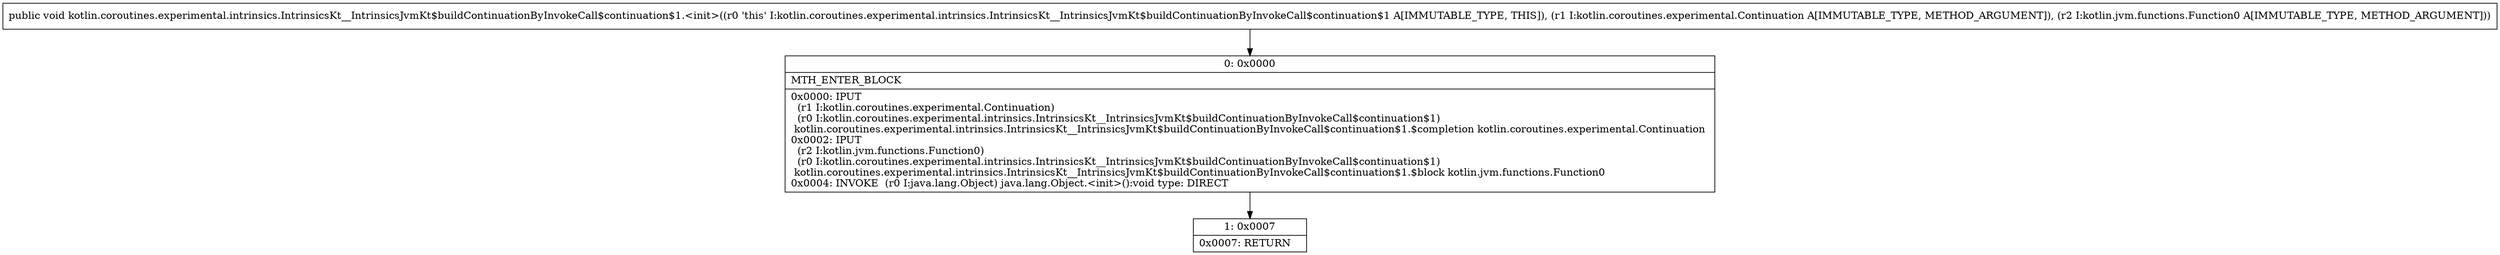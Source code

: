 digraph "CFG forkotlin.coroutines.experimental.intrinsics.IntrinsicsKt__IntrinsicsJvmKt$buildContinuationByInvokeCall$continuation$1.\<init\>(Lkotlin\/coroutines\/experimental\/Continuation;Lkotlin\/jvm\/functions\/Function0;)V" {
Node_0 [shape=record,label="{0\:\ 0x0000|MTH_ENTER_BLOCK\l|0x0000: IPUT  \l  (r1 I:kotlin.coroutines.experimental.Continuation)\l  (r0 I:kotlin.coroutines.experimental.intrinsics.IntrinsicsKt__IntrinsicsJvmKt$buildContinuationByInvokeCall$continuation$1)\l kotlin.coroutines.experimental.intrinsics.IntrinsicsKt__IntrinsicsJvmKt$buildContinuationByInvokeCall$continuation$1.$completion kotlin.coroutines.experimental.Continuation \l0x0002: IPUT  \l  (r2 I:kotlin.jvm.functions.Function0)\l  (r0 I:kotlin.coroutines.experimental.intrinsics.IntrinsicsKt__IntrinsicsJvmKt$buildContinuationByInvokeCall$continuation$1)\l kotlin.coroutines.experimental.intrinsics.IntrinsicsKt__IntrinsicsJvmKt$buildContinuationByInvokeCall$continuation$1.$block kotlin.jvm.functions.Function0 \l0x0004: INVOKE  (r0 I:java.lang.Object) java.lang.Object.\<init\>():void type: DIRECT \l}"];
Node_1 [shape=record,label="{1\:\ 0x0007|0x0007: RETURN   \l}"];
MethodNode[shape=record,label="{public void kotlin.coroutines.experimental.intrinsics.IntrinsicsKt__IntrinsicsJvmKt$buildContinuationByInvokeCall$continuation$1.\<init\>((r0 'this' I:kotlin.coroutines.experimental.intrinsics.IntrinsicsKt__IntrinsicsJvmKt$buildContinuationByInvokeCall$continuation$1 A[IMMUTABLE_TYPE, THIS]), (r1 I:kotlin.coroutines.experimental.Continuation A[IMMUTABLE_TYPE, METHOD_ARGUMENT]), (r2 I:kotlin.jvm.functions.Function0 A[IMMUTABLE_TYPE, METHOD_ARGUMENT])) }"];
MethodNode -> Node_0;
Node_0 -> Node_1;
}

